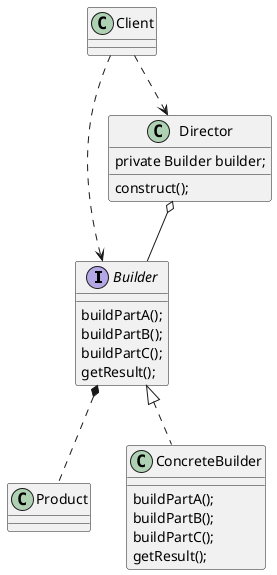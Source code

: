 @startuml
'https://plantuml.com/class-diagram
/'建造者模式'/
/'定义了产品创建流程和返回方法'/
interface Builder{
    buildPartA();
    buildPartB();
    buildPartC();
    getResult();
}
/'产品'/
class Product{}
/'指挥者，去调用建造者接口，该接口可以创建不同的产品'/
class Director{
    private Builder builder;
    construct();
}
/'具体建造者，实现流程和方法'/
class ConcreteBuilder{
    buildPartA();
    buildPartB();
    buildPartC();
    getResult();
}
/'实现 '/
Builder <|..ConcreteBuilder
/'组合'/
Builder *.. Product
/'聚合'/
Director o-- Builder
/'客户端'/
class Client{}
Client ..> Director
Client ..> Builder
@enduml